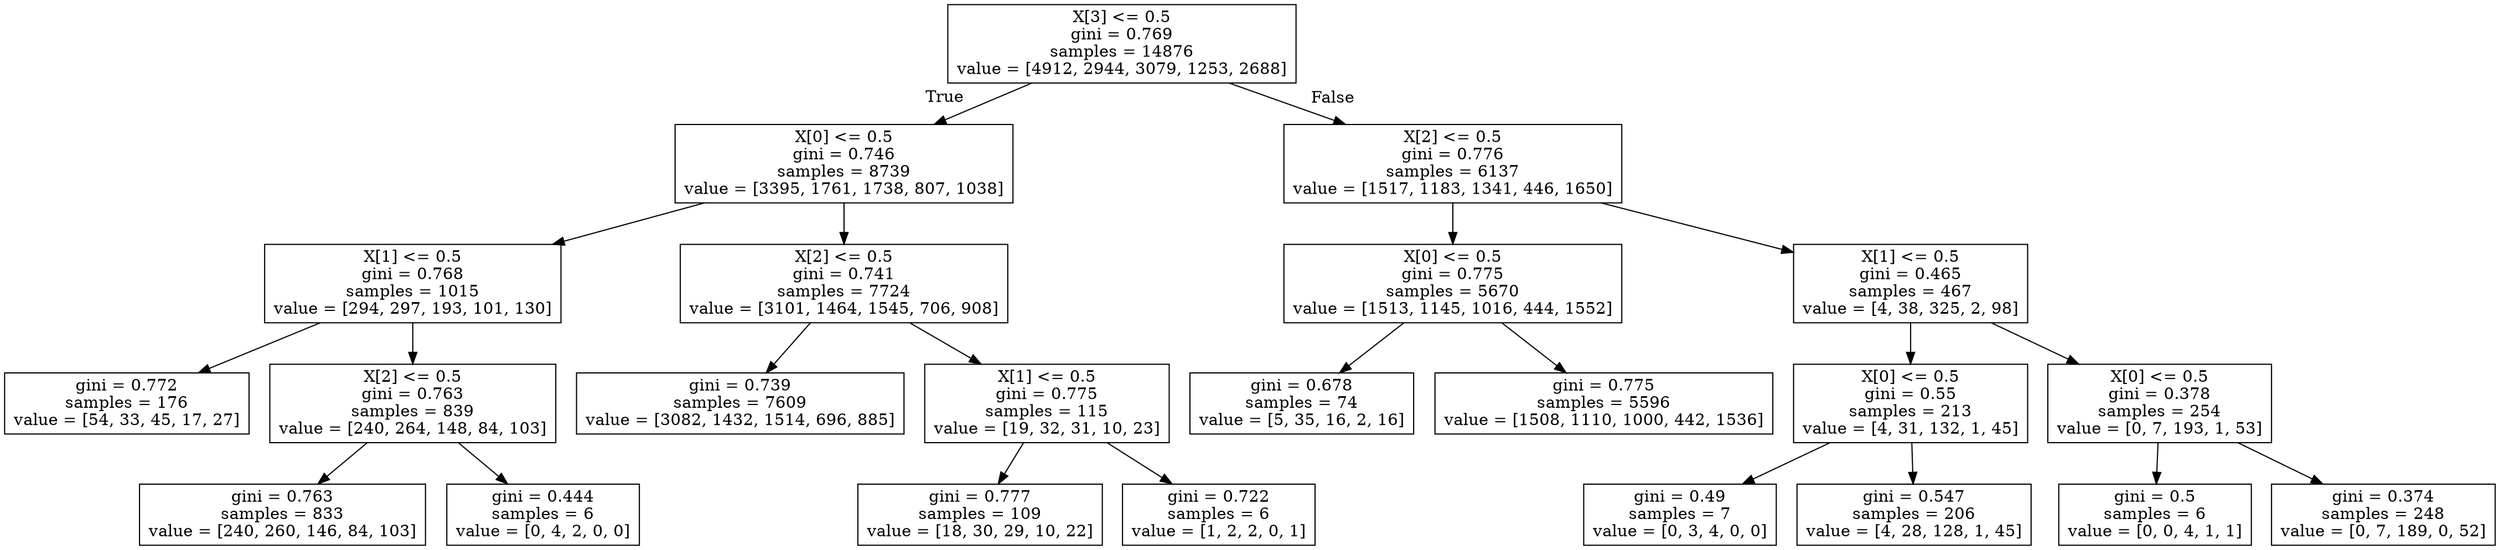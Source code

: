 digraph Tree {
node [shape=box] ;
0 [label="X[3] <= 0.5\ngini = 0.769\nsamples = 14876\nvalue = [4912, 2944, 3079, 1253, 2688]"] ;
1 [label="X[0] <= 0.5\ngini = 0.746\nsamples = 8739\nvalue = [3395, 1761, 1738, 807, 1038]"] ;
0 -> 1 [labeldistance=2.5, labelangle=45, headlabel="True"] ;
2 [label="X[1] <= 0.5\ngini = 0.768\nsamples = 1015\nvalue = [294, 297, 193, 101, 130]"] ;
1 -> 2 ;
3 [label="gini = 0.772\nsamples = 176\nvalue = [54, 33, 45, 17, 27]"] ;
2 -> 3 ;
4 [label="X[2] <= 0.5\ngini = 0.763\nsamples = 839\nvalue = [240, 264, 148, 84, 103]"] ;
2 -> 4 ;
5 [label="gini = 0.763\nsamples = 833\nvalue = [240, 260, 146, 84, 103]"] ;
4 -> 5 ;
6 [label="gini = 0.444\nsamples = 6\nvalue = [0, 4, 2, 0, 0]"] ;
4 -> 6 ;
7 [label="X[2] <= 0.5\ngini = 0.741\nsamples = 7724\nvalue = [3101, 1464, 1545, 706, 908]"] ;
1 -> 7 ;
8 [label="gini = 0.739\nsamples = 7609\nvalue = [3082, 1432, 1514, 696, 885]"] ;
7 -> 8 ;
9 [label="X[1] <= 0.5\ngini = 0.775\nsamples = 115\nvalue = [19, 32, 31, 10, 23]"] ;
7 -> 9 ;
10 [label="gini = 0.777\nsamples = 109\nvalue = [18, 30, 29, 10, 22]"] ;
9 -> 10 ;
11 [label="gini = 0.722\nsamples = 6\nvalue = [1, 2, 2, 0, 1]"] ;
9 -> 11 ;
12 [label="X[2] <= 0.5\ngini = 0.776\nsamples = 6137\nvalue = [1517, 1183, 1341, 446, 1650]"] ;
0 -> 12 [labeldistance=2.5, labelangle=-45, headlabel="False"] ;
13 [label="X[0] <= 0.5\ngini = 0.775\nsamples = 5670\nvalue = [1513, 1145, 1016, 444, 1552]"] ;
12 -> 13 ;
14 [label="gini = 0.678\nsamples = 74\nvalue = [5, 35, 16, 2, 16]"] ;
13 -> 14 ;
15 [label="gini = 0.775\nsamples = 5596\nvalue = [1508, 1110, 1000, 442, 1536]"] ;
13 -> 15 ;
16 [label="X[1] <= 0.5\ngini = 0.465\nsamples = 467\nvalue = [4, 38, 325, 2, 98]"] ;
12 -> 16 ;
17 [label="X[0] <= 0.5\ngini = 0.55\nsamples = 213\nvalue = [4, 31, 132, 1, 45]"] ;
16 -> 17 ;
18 [label="gini = 0.49\nsamples = 7\nvalue = [0, 3, 4, 0, 0]"] ;
17 -> 18 ;
19 [label="gini = 0.547\nsamples = 206\nvalue = [4, 28, 128, 1, 45]"] ;
17 -> 19 ;
20 [label="X[0] <= 0.5\ngini = 0.378\nsamples = 254\nvalue = [0, 7, 193, 1, 53]"] ;
16 -> 20 ;
21 [label="gini = 0.5\nsamples = 6\nvalue = [0, 0, 4, 1, 1]"] ;
20 -> 21 ;
22 [label="gini = 0.374\nsamples = 248\nvalue = [0, 7, 189, 0, 52]"] ;
20 -> 22 ;
}